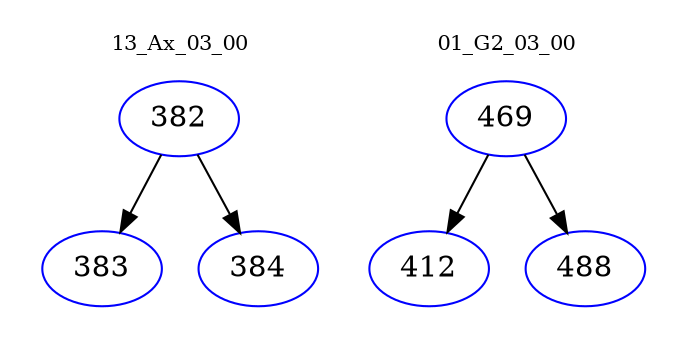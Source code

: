 digraph{
subgraph cluster_0 {
color = white
label = "13_Ax_03_00";
fontsize=10;
T0_382 [label="382", color="blue"]
T0_382 -> T0_383 [color="black"]
T0_383 [label="383", color="blue"]
T0_382 -> T0_384 [color="black"]
T0_384 [label="384", color="blue"]
}
subgraph cluster_1 {
color = white
label = "01_G2_03_00";
fontsize=10;
T1_469 [label="469", color="blue"]
T1_469 -> T1_412 [color="black"]
T1_412 [label="412", color="blue"]
T1_469 -> T1_488 [color="black"]
T1_488 [label="488", color="blue"]
}
}

